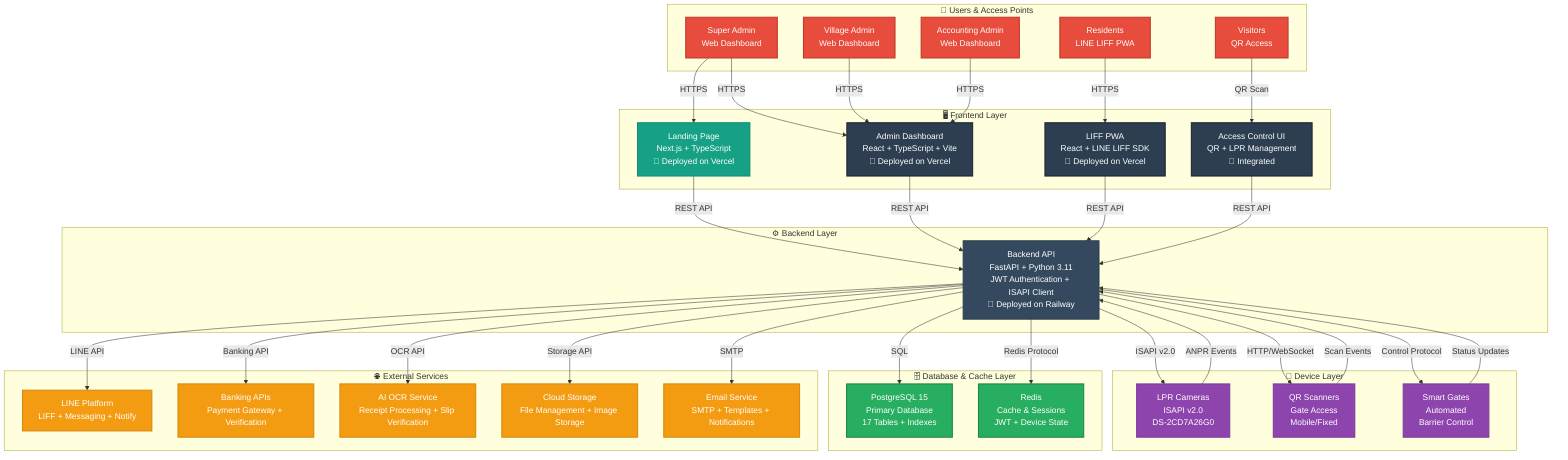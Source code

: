 graph TB
    %% Users & Access Points
    subgraph Users["👥 Users & Access Points"]
        SA[Super Admin<br/>Web Dashboard]
        VA[Village Admin<br/>Web Dashboard]
        AA[Accounting Admin<br/>Web Dashboard]
        RES[Residents<br/>LINE LIFF PWA]
        VIS[Visitors<br/>QR Access]
    end

    %% Frontend Layer
    subgraph Frontend["🖥️ Frontend Layer"]
        LP[Landing Page<br/>Next.js + TypeScript<br/>📍 Deployed on Vercel]
        AD[Admin Dashboard<br/>React + TypeScript + Vite<br/>📍 Deployed on Vercel]
        LIFF[LIFF PWA<br/>React + LINE LIFF SDK<br/>📍 Deployed on Vercel]
        ACU[Access Control UI<br/>QR + LPR Management<br/>📍 Integrated]
    end

    %% Backend Layer
    subgraph Backend["⚙️ Backend Layer"]
        API[Backend API<br/>FastAPI + Python 3.11<br/>JWT Authentication + ISAPI Client<br/>🚀 Deployed on Railway]
    end

    %% Device Layer
    subgraph Devices["📡 Device Layer"]
        LPR[LPR Cameras<br/>ISAPI v2.0<br/>DS-2CD7A26G0]
        QRS[QR Scanners<br/>Gate Access<br/>Mobile/Fixed]
        GATE[Smart Gates<br/>Automated<br/>Barrier Control]
    end

    %% Database & Cache Layer
    subgraph Database["🗄️ Database & Cache Layer"]
        PG[PostgreSQL 15<br/>Primary Database<br/>17 Tables + Indexes]
        REDIS[Redis<br/>Cache & Sessions<br/>JWT + Device State]
    end

    %% External Services
    subgraph External["🌐 External Services"]
        LINE[LINE Platform<br/>LIFF + Messaging + Notify]
        BANK[Banking APIs<br/>Payment Gateway + Verification]
        OCR[AI OCR Service<br/>Receipt Processing + Slip Verification]
        STORAGE[Cloud Storage<br/>File Management + Image Storage]
        EMAIL[Email Service<br/>SMTP + Templates + Notifications]
    end

    %% User Connections
    SA -->|HTTPS| LP
    SA -->|HTTPS| AD
    VA -->|HTTPS| AD
    AA -->|HTTPS| AD
    RES -->|HTTPS| LIFF
    VIS -->|QR Scan| ACU

    %% Frontend to Backend
    LP -->|REST API| API
    AD -->|REST API| API
    LIFF -->|REST API| API
    ACU -->|REST API| API

    %% Backend to Database
    API -->|SQL| PG
    API -->|Redis Protocol| REDIS

    %% Backend to External Services
    API -->|LINE API| LINE
    API -->|Banking API| BANK
    API -->|OCR API| OCR
    API -->|Storage API| STORAGE
    API -->|SMTP| EMAIL

    %% Backend to Devices
    API -->|ISAPI v2.0| LPR
    API -->|HTTP/WebSocket| QRS
    API -->|Control Protocol| GATE

    %% Device Interactions
    LPR -->|ANPR Events| API
    QRS -->|Scan Events| API
    GATE -->|Status Updates| API

    %% Styling
    classDef userClass fill:#E74C3C,stroke:#C0392B,stroke-width:2px,color:#fff
    classDef frontendClass fill:#2C3E50,stroke:#1B2631,stroke-width:2px,color:#fff
    classDef backendClass fill:#34495E,stroke:#2C3E50,stroke-width:2px,color:#fff
    classDef databaseClass fill:#27AE60,stroke:#1E8449,stroke-width:2px,color:#fff
    classDef externalClass fill:#F39C12,stroke:#D68910,stroke-width:2px,color:#fff
    classDef deviceClass fill:#8E44AD,stroke:#7D3C98,stroke-width:2px,color:#fff
    classDef landingClass fill:#16A085,stroke:#138D75,stroke-width:2px,color:#fff

    class SA,VA,AA,RES,VIS userClass
    class AD,LIFF,ACU frontendClass
    class LP landingClass
    class API backendClass
    class PG,REDIS databaseClass
    class LINE,BANK,OCR,STORAGE,EMAIL externalClass
    class LPR,QRS,GATE deviceClass